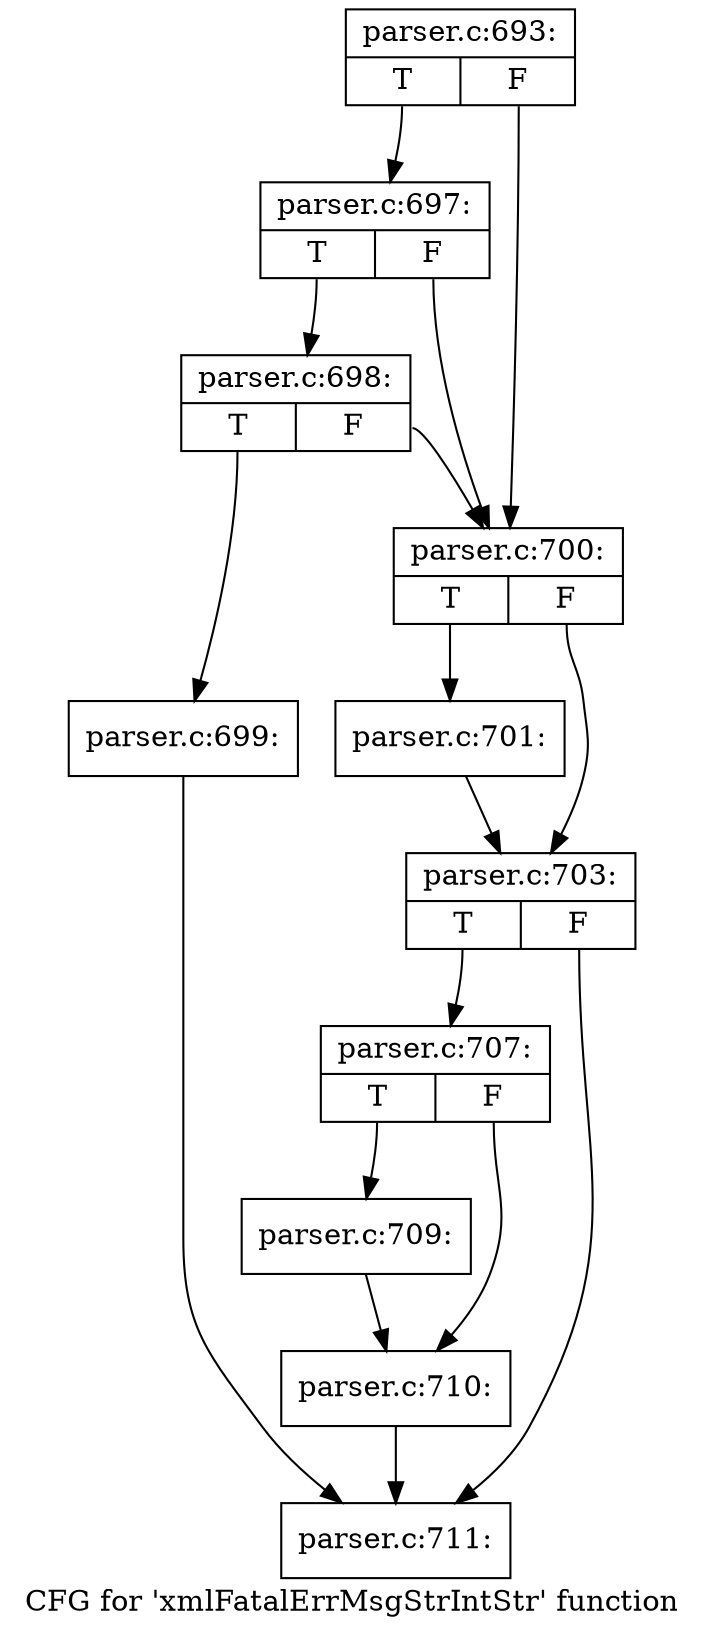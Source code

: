 digraph "CFG for 'xmlFatalErrMsgStrIntStr' function" {
	label="CFG for 'xmlFatalErrMsgStrIntStr' function";

	Node0x4d0e860 [shape=record,label="{parser.c:693:|{<s0>T|<s1>F}}"];
	Node0x4d0e860:s0 -> Node0x4d13a90;
	Node0x4d0e860:s1 -> Node0x4d139c0;
	Node0x4d13a90 [shape=record,label="{parser.c:697:|{<s0>T|<s1>F}}"];
	Node0x4d13a90:s0 -> Node0x4d13a10;
	Node0x4d13a90:s1 -> Node0x4d139c0;
	Node0x4d13a10 [shape=record,label="{parser.c:698:|{<s0>T|<s1>F}}"];
	Node0x4d13a10:s0 -> Node0x4d13970;
	Node0x4d13a10:s1 -> Node0x4d139c0;
	Node0x4d13970 [shape=record,label="{parser.c:699:}"];
	Node0x4d13970 -> Node0x4d157f0;
	Node0x4d139c0 [shape=record,label="{parser.c:700:|{<s0>T|<s1>F}}"];
	Node0x4d139c0:s0 -> Node0x4d14570;
	Node0x4d139c0:s1 -> Node0x4d145c0;
	Node0x4d14570 [shape=record,label="{parser.c:701:}"];
	Node0x4d14570 -> Node0x4d145c0;
	Node0x4d145c0 [shape=record,label="{parser.c:703:|{<s0>T|<s1>F}}"];
	Node0x4d145c0:s0 -> Node0x4d14c10;
	Node0x4d145c0:s1 -> Node0x4d157f0;
	Node0x4d14c10 [shape=record,label="{parser.c:707:|{<s0>T|<s1>F}}"];
	Node0x4d14c10:s0 -> Node0x4d15ee0;
	Node0x4d14c10:s1 -> Node0x4d15f30;
	Node0x4d15ee0 [shape=record,label="{parser.c:709:}"];
	Node0x4d15ee0 -> Node0x4d15f30;
	Node0x4d15f30 [shape=record,label="{parser.c:710:}"];
	Node0x4d15f30 -> Node0x4d157f0;
	Node0x4d157f0 [shape=record,label="{parser.c:711:}"];
}
